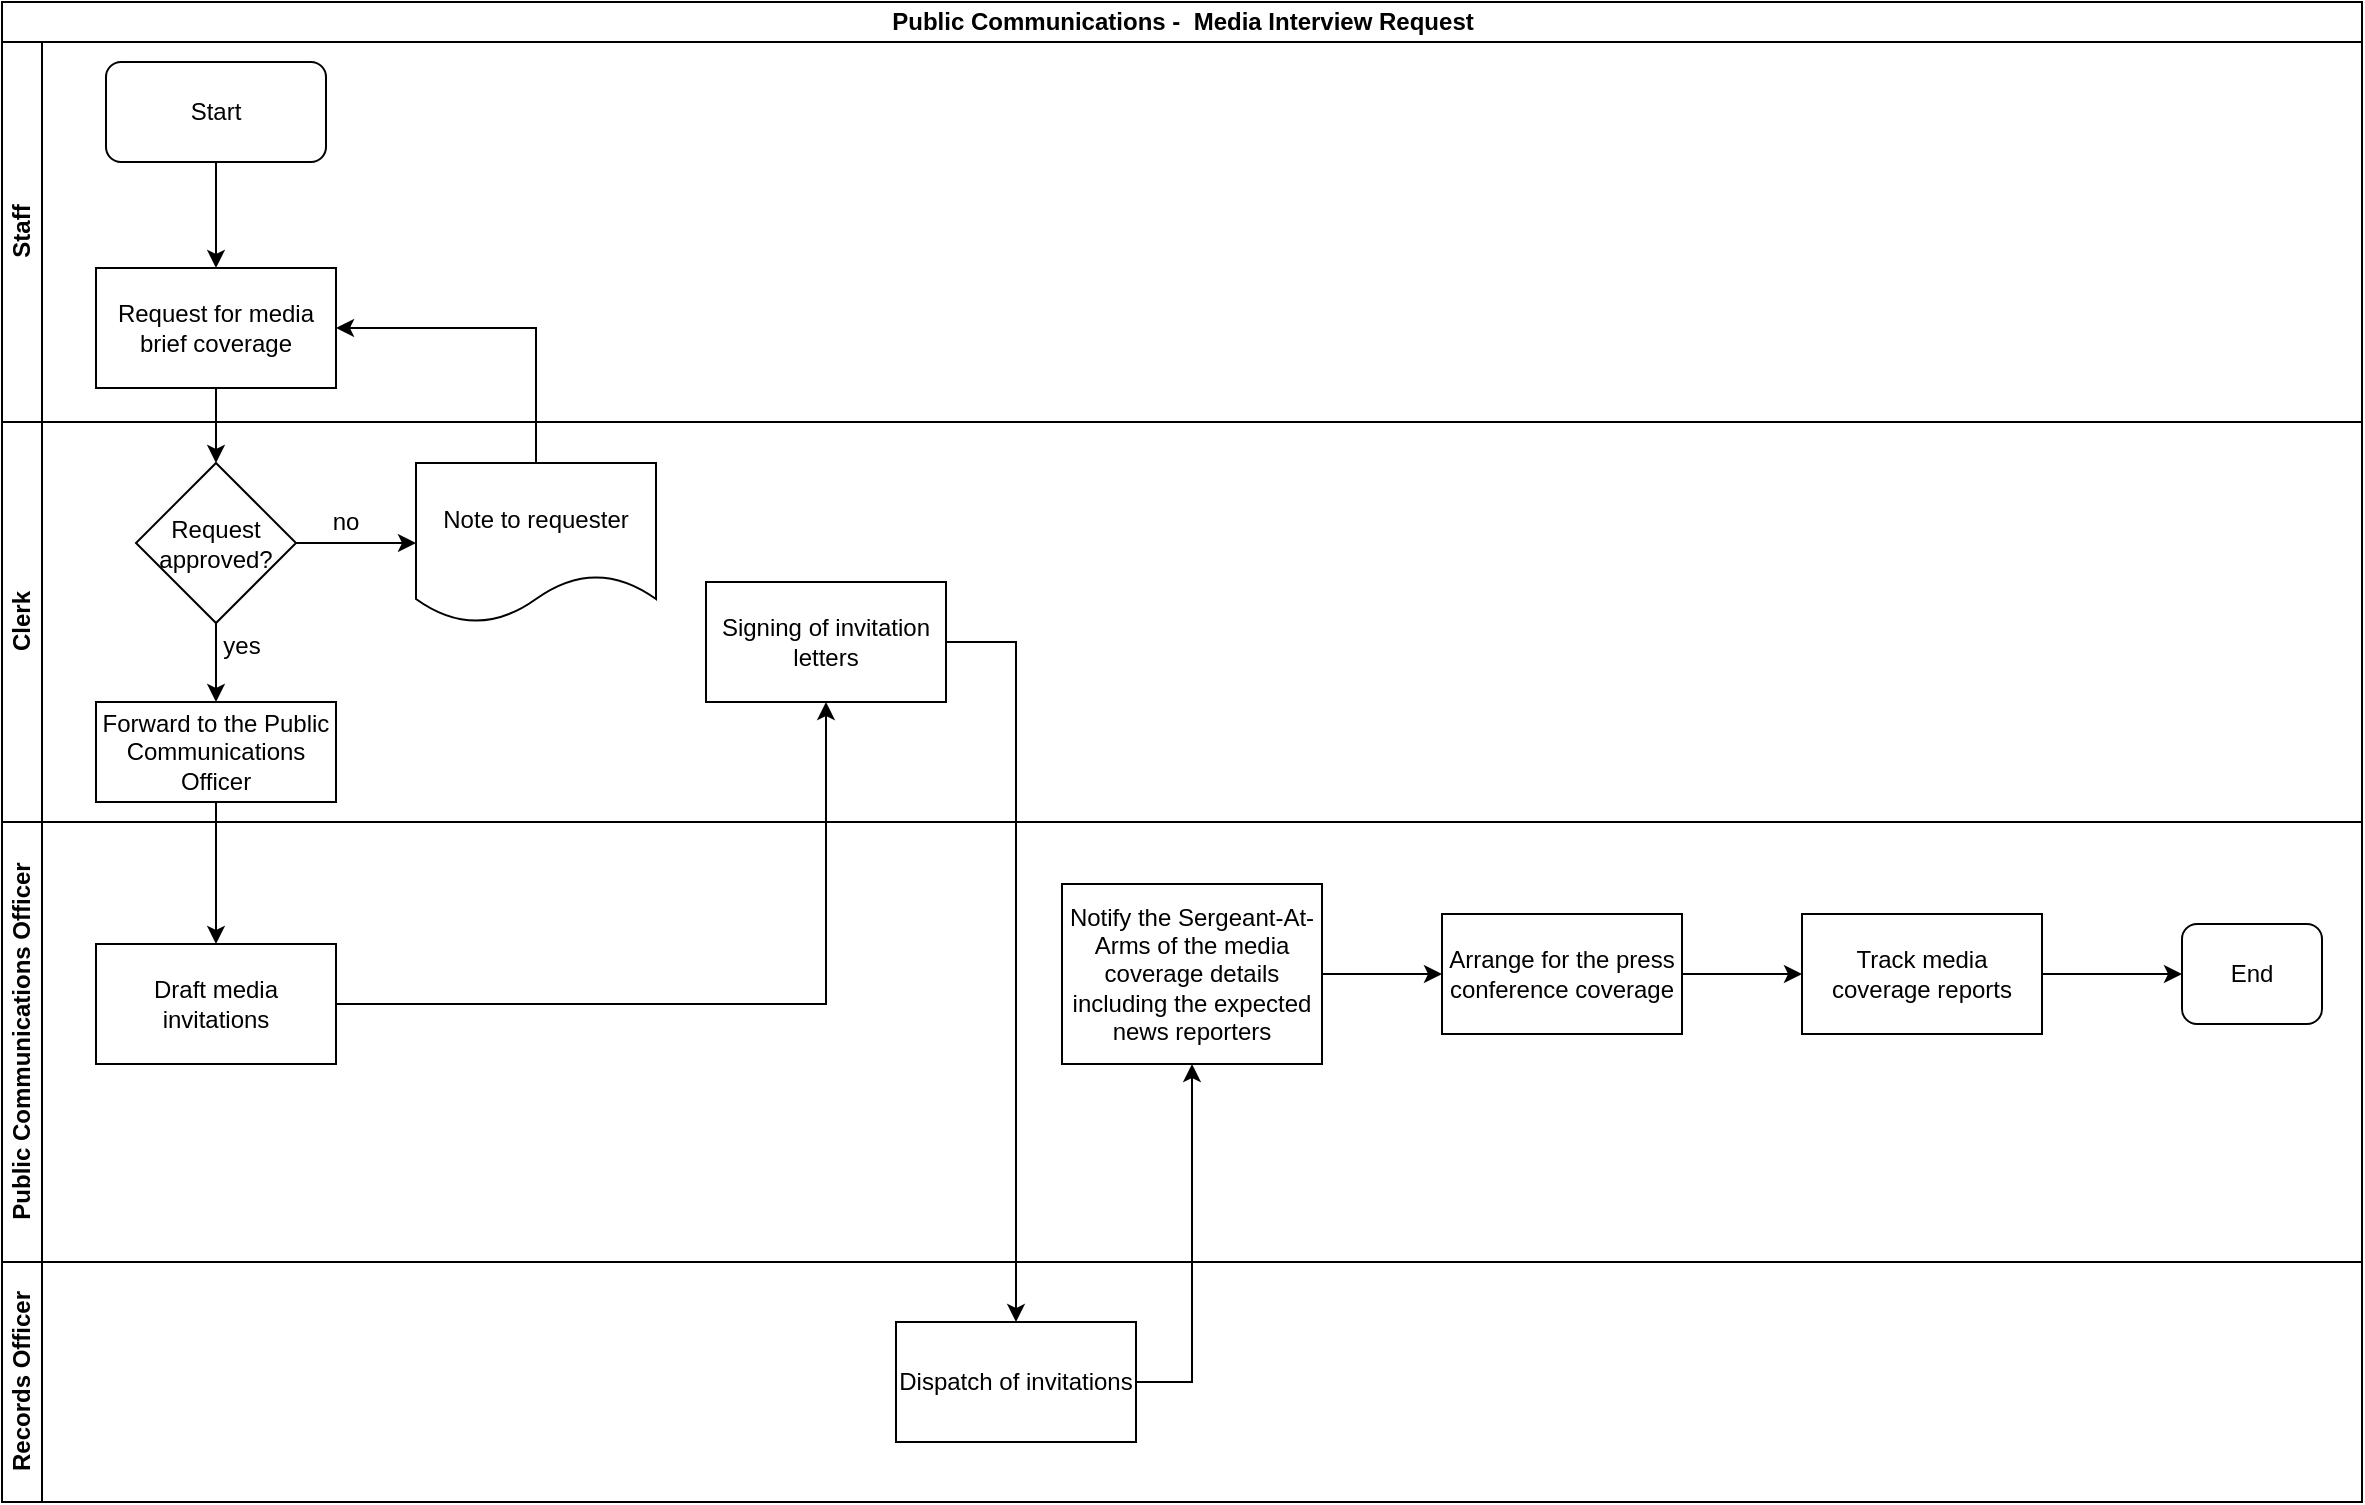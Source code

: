 <mxfile version="13.7.7" type="github">
  <diagram id="6Ehz5MfZboytCfgk9tv6" name="Page-1">
    <mxGraphModel dx="910" dy="487" grid="1" gridSize="10" guides="1" tooltips="1" connect="1" arrows="1" fold="1" page="1" pageScale="1" pageWidth="1169" pageHeight="827" math="0" shadow="0">
      <root>
        <mxCell id="0" />
        <mxCell id="1" parent="0" />
        <mxCell id="peqGWXsckzBnaxJtXZJ2-1" value="Public Communications -&amp;nbsp; Media Interview Request" style="swimlane;html=1;childLayout=stackLayout;resizeParent=1;resizeParentMax=0;horizontal=1;startSize=20;horizontalStack=0;" vertex="1" parent="1">
          <mxGeometry x="10" y="20" width="1180" height="750" as="geometry" />
        </mxCell>
        <mxCell id="peqGWXsckzBnaxJtXZJ2-2" value="Staff" style="swimlane;html=1;startSize=20;horizontal=0;" vertex="1" parent="peqGWXsckzBnaxJtXZJ2-1">
          <mxGeometry y="20" width="1180" height="190" as="geometry" />
        </mxCell>
        <mxCell id="peqGWXsckzBnaxJtXZJ2-6" value="Start" style="rounded=1;whiteSpace=wrap;html=1;" vertex="1" parent="peqGWXsckzBnaxJtXZJ2-2">
          <mxGeometry x="52" y="10" width="110" height="50" as="geometry" />
        </mxCell>
        <mxCell id="peqGWXsckzBnaxJtXZJ2-9" value="Request for media brief coverage" style="rounded=0;whiteSpace=wrap;html=1;" vertex="1" parent="peqGWXsckzBnaxJtXZJ2-2">
          <mxGeometry x="47" y="113" width="120" height="60" as="geometry" />
        </mxCell>
        <mxCell id="peqGWXsckzBnaxJtXZJ2-8" value="" style="edgeStyle=orthogonalEdgeStyle;rounded=0;orthogonalLoop=1;jettySize=auto;html=1;entryX=0.5;entryY=0;entryDx=0;entryDy=0;" edge="1" parent="peqGWXsckzBnaxJtXZJ2-2" source="peqGWXsckzBnaxJtXZJ2-6" target="peqGWXsckzBnaxJtXZJ2-9">
          <mxGeometry relative="1" as="geometry">
            <mxPoint x="107" y="115" as="targetPoint" />
          </mxGeometry>
        </mxCell>
        <mxCell id="peqGWXsckzBnaxJtXZJ2-3" value="Clerk" style="swimlane;html=1;startSize=20;horizontal=0;" vertex="1" parent="peqGWXsckzBnaxJtXZJ2-1">
          <mxGeometry y="210" width="1180" height="200" as="geometry" />
        </mxCell>
        <mxCell id="peqGWXsckzBnaxJtXZJ2-21" value="no" style="text;html=1;strokeColor=none;fillColor=none;align=center;verticalAlign=middle;whiteSpace=wrap;rounded=0;" vertex="1" parent="peqGWXsckzBnaxJtXZJ2-3">
          <mxGeometry x="152" y="40" width="40" height="20" as="geometry" />
        </mxCell>
        <mxCell id="peqGWXsckzBnaxJtXZJ2-10" value="Request approved?" style="rhombus;whiteSpace=wrap;html=1;rounded=0;" vertex="1" parent="peqGWXsckzBnaxJtXZJ2-3">
          <mxGeometry x="67" y="20.5" width="80" height="80" as="geometry" />
        </mxCell>
        <mxCell id="peqGWXsckzBnaxJtXZJ2-13" value="" style="edgeStyle=orthogonalEdgeStyle;rounded=0;orthogonalLoop=1;jettySize=auto;html=1;" edge="1" parent="peqGWXsckzBnaxJtXZJ2-3" source="peqGWXsckzBnaxJtXZJ2-10" target="peqGWXsckzBnaxJtXZJ2-12">
          <mxGeometry relative="1" as="geometry" />
        </mxCell>
        <mxCell id="peqGWXsckzBnaxJtXZJ2-14" value="yes" style="text;html=1;strokeColor=none;fillColor=none;align=center;verticalAlign=middle;whiteSpace=wrap;rounded=0;" vertex="1" parent="peqGWXsckzBnaxJtXZJ2-3">
          <mxGeometry x="100" y="101.5" width="40" height="20" as="geometry" />
        </mxCell>
        <mxCell id="peqGWXsckzBnaxJtXZJ2-22" value="Signing of invitation letters" style="whiteSpace=wrap;html=1;rounded=0;" vertex="1" parent="peqGWXsckzBnaxJtXZJ2-3">
          <mxGeometry x="352" y="80" width="120" height="60" as="geometry" />
        </mxCell>
        <mxCell id="peqGWXsckzBnaxJtXZJ2-12" value="Forward to the Public Communications Officer" style="whiteSpace=wrap;html=1;rounded=0;" vertex="1" parent="peqGWXsckzBnaxJtXZJ2-3">
          <mxGeometry x="47" y="140" width="120" height="50" as="geometry" />
        </mxCell>
        <mxCell id="peqGWXsckzBnaxJtXZJ2-4" value="Public Communications Officer" style="swimlane;html=1;startSize=20;horizontal=0;" vertex="1" parent="peqGWXsckzBnaxJtXZJ2-1">
          <mxGeometry y="410" width="1180" height="220" as="geometry" />
        </mxCell>
        <mxCell id="peqGWXsckzBnaxJtXZJ2-34" value="End" style="rounded=1;whiteSpace=wrap;html=1;" vertex="1" parent="peqGWXsckzBnaxJtXZJ2-4">
          <mxGeometry x="1090" y="51" width="70" height="50" as="geometry" />
        </mxCell>
        <mxCell id="peqGWXsckzBnaxJtXZJ2-30" value="Track media coverage reports" style="whiteSpace=wrap;html=1;rounded=0;" vertex="1" parent="peqGWXsckzBnaxJtXZJ2-4">
          <mxGeometry x="900" y="46" width="120" height="60" as="geometry" />
        </mxCell>
        <mxCell id="peqGWXsckzBnaxJtXZJ2-28" value="Arrange for the press conference coverage" style="whiteSpace=wrap;html=1;rounded=0;" vertex="1" parent="peqGWXsckzBnaxJtXZJ2-4">
          <mxGeometry x="720" y="46" width="120" height="60" as="geometry" />
        </mxCell>
        <mxCell id="peqGWXsckzBnaxJtXZJ2-26" value="Notify the Sergeant-At-Arms of the media coverage details including the expected news reporters" style="whiteSpace=wrap;html=1;rounded=0;" vertex="1" parent="peqGWXsckzBnaxJtXZJ2-4">
          <mxGeometry x="530" y="31" width="130" height="90" as="geometry" />
        </mxCell>
        <mxCell id="peqGWXsckzBnaxJtXZJ2-15" value="Draft media invitations" style="whiteSpace=wrap;html=1;rounded=0;" vertex="1" parent="peqGWXsckzBnaxJtXZJ2-4">
          <mxGeometry x="47" y="61" width="120" height="60" as="geometry" />
        </mxCell>
        <mxCell id="peqGWXsckzBnaxJtXZJ2-29" value="" style="edgeStyle=orthogonalEdgeStyle;rounded=0;orthogonalLoop=1;jettySize=auto;html=1;" edge="1" parent="peqGWXsckzBnaxJtXZJ2-4" source="peqGWXsckzBnaxJtXZJ2-26" target="peqGWXsckzBnaxJtXZJ2-28">
          <mxGeometry relative="1" as="geometry" />
        </mxCell>
        <mxCell id="peqGWXsckzBnaxJtXZJ2-31" value="" style="edgeStyle=orthogonalEdgeStyle;rounded=0;orthogonalLoop=1;jettySize=auto;html=1;" edge="1" parent="peqGWXsckzBnaxJtXZJ2-4" source="peqGWXsckzBnaxJtXZJ2-28" target="peqGWXsckzBnaxJtXZJ2-30">
          <mxGeometry relative="1" as="geometry" />
        </mxCell>
        <mxCell id="peqGWXsckzBnaxJtXZJ2-33" value="" style="edgeStyle=orthogonalEdgeStyle;rounded=0;orthogonalLoop=1;jettySize=auto;html=1;entryX=0;entryY=0.5;entryDx=0;entryDy=0;" edge="1" parent="peqGWXsckzBnaxJtXZJ2-4" source="peqGWXsckzBnaxJtXZJ2-30" target="peqGWXsckzBnaxJtXZJ2-34">
          <mxGeometry relative="1" as="geometry">
            <mxPoint x="1100" y="76" as="targetPoint" />
          </mxGeometry>
        </mxCell>
        <mxCell id="peqGWXsckzBnaxJtXZJ2-5" value="Records Officer" style="swimlane;html=1;startSize=20;horizontal=0;" vertex="1" parent="peqGWXsckzBnaxJtXZJ2-1">
          <mxGeometry y="630" width="1180" height="120" as="geometry" />
        </mxCell>
        <mxCell id="peqGWXsckzBnaxJtXZJ2-24" value="Dispatch of invitations" style="whiteSpace=wrap;html=1;rounded=0;" vertex="1" parent="peqGWXsckzBnaxJtXZJ2-5">
          <mxGeometry x="447" y="30" width="120" height="60" as="geometry" />
        </mxCell>
        <mxCell id="peqGWXsckzBnaxJtXZJ2-11" value="" style="edgeStyle=orthogonalEdgeStyle;rounded=0;orthogonalLoop=1;jettySize=auto;html=1;" edge="1" parent="peqGWXsckzBnaxJtXZJ2-1" source="peqGWXsckzBnaxJtXZJ2-9" target="peqGWXsckzBnaxJtXZJ2-10">
          <mxGeometry relative="1" as="geometry" />
        </mxCell>
        <mxCell id="peqGWXsckzBnaxJtXZJ2-16" value="" style="edgeStyle=orthogonalEdgeStyle;rounded=0;orthogonalLoop=1;jettySize=auto;html=1;" edge="1" parent="peqGWXsckzBnaxJtXZJ2-1" source="peqGWXsckzBnaxJtXZJ2-12" target="peqGWXsckzBnaxJtXZJ2-15">
          <mxGeometry relative="1" as="geometry" />
        </mxCell>
        <mxCell id="peqGWXsckzBnaxJtXZJ2-23" value="" style="edgeStyle=orthogonalEdgeStyle;rounded=0;orthogonalLoop=1;jettySize=auto;html=1;" edge="1" parent="peqGWXsckzBnaxJtXZJ2-1" source="peqGWXsckzBnaxJtXZJ2-15" target="peqGWXsckzBnaxJtXZJ2-22">
          <mxGeometry relative="1" as="geometry" />
        </mxCell>
        <mxCell id="peqGWXsckzBnaxJtXZJ2-25" value="" style="edgeStyle=orthogonalEdgeStyle;rounded=0;orthogonalLoop=1;jettySize=auto;html=1;" edge="1" parent="peqGWXsckzBnaxJtXZJ2-1" source="peqGWXsckzBnaxJtXZJ2-22" target="peqGWXsckzBnaxJtXZJ2-24">
          <mxGeometry relative="1" as="geometry">
            <Array as="points">
              <mxPoint x="507" y="320" />
            </Array>
          </mxGeometry>
        </mxCell>
        <mxCell id="peqGWXsckzBnaxJtXZJ2-27" value="" style="edgeStyle=orthogonalEdgeStyle;rounded=0;orthogonalLoop=1;jettySize=auto;html=1;exitX=1;exitY=0.5;exitDx=0;exitDy=0;" edge="1" parent="peqGWXsckzBnaxJtXZJ2-1" source="peqGWXsckzBnaxJtXZJ2-24" target="peqGWXsckzBnaxJtXZJ2-26">
          <mxGeometry relative="1" as="geometry" />
        </mxCell>
        <mxCell id="peqGWXsckzBnaxJtXZJ2-20" value="" style="edgeStyle=orthogonalEdgeStyle;rounded=0;orthogonalLoop=1;jettySize=auto;html=1;entryX=1;entryY=0.5;entryDx=0;entryDy=0;" edge="1" parent="1" source="peqGWXsckzBnaxJtXZJ2-17" target="peqGWXsckzBnaxJtXZJ2-9">
          <mxGeometry relative="1" as="geometry">
            <mxPoint x="277" y="170.5" as="targetPoint" />
            <Array as="points">
              <mxPoint x="277" y="183" />
            </Array>
          </mxGeometry>
        </mxCell>
        <mxCell id="peqGWXsckzBnaxJtXZJ2-17" value="Note to requester" style="shape=document;whiteSpace=wrap;html=1;boundedLbl=1;rounded=0;" vertex="1" parent="1">
          <mxGeometry x="217" y="250.5" width="120" height="80" as="geometry" />
        </mxCell>
        <mxCell id="peqGWXsckzBnaxJtXZJ2-18" value="" style="edgeStyle=orthogonalEdgeStyle;rounded=0;orthogonalLoop=1;jettySize=auto;html=1;" edge="1" parent="1" source="peqGWXsckzBnaxJtXZJ2-10" target="peqGWXsckzBnaxJtXZJ2-17">
          <mxGeometry relative="1" as="geometry" />
        </mxCell>
      </root>
    </mxGraphModel>
  </diagram>
</mxfile>
